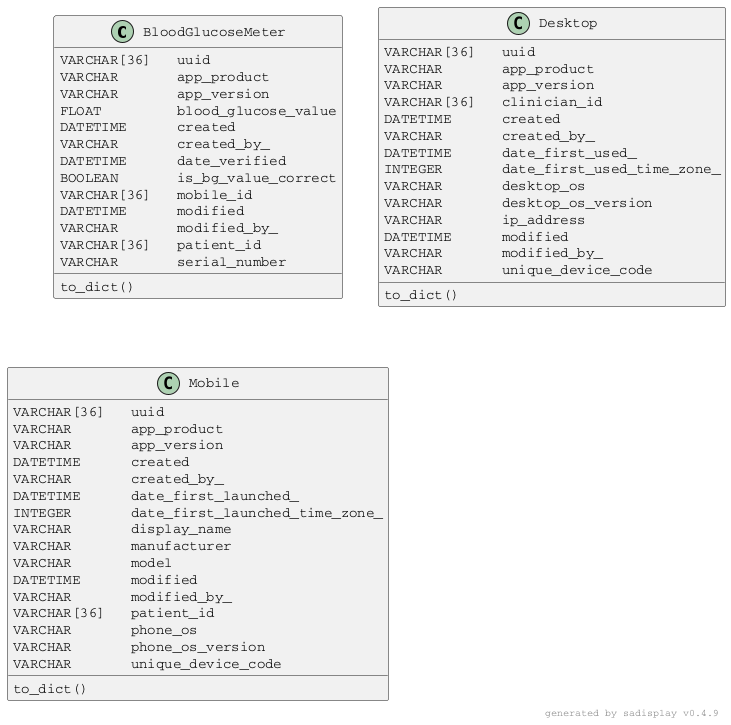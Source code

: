 @startuml

skinparam defaultFontName Courier

Class BloodGlucoseMeter {
    VARCHAR[36] ★ uuid               
    VARCHAR     ⚪ app_product        
    VARCHAR     ⚪ app_version        
    FLOAT       ⚪ blood_glucose_value
    DATETIME    ⚪ created            
    VARCHAR     ⚪ created_by_        
    DATETIME    ⚪ date_verified      
    BOOLEAN     ⚪ is_bg_value_correct
    VARCHAR[36] ⚪ mobile_id          
    DATETIME    ⚪ modified           
    VARCHAR     ⚪ modified_by_       
    VARCHAR[36] ⚪ patient_id         
    VARCHAR     ⚪ serial_number      
    to_dict()                        
}

Class Desktop {
    VARCHAR[36] ★ uuid                      
    VARCHAR     ⚪ app_product               
    VARCHAR     ⚪ app_version               
    VARCHAR[36] ⚪ clinician_id              
    DATETIME    ⚪ created                   
    VARCHAR     ⚪ created_by_               
    DATETIME    ⚪ date_first_used_          
    INTEGER     ⚪ date_first_used_time_zone_
    VARCHAR     ⚪ desktop_os                
    VARCHAR     ⚪ desktop_os_version        
    VARCHAR     ⚪ ip_address                
    DATETIME    ⚪ modified                  
    VARCHAR     ⚪ modified_by_              
    VARCHAR     ⚪ unique_device_code        
    to_dict()                               
}

Class Mobile {
    VARCHAR[36] ★ uuid                          
    VARCHAR     ⚪ app_product                   
    VARCHAR     ⚪ app_version                   
    DATETIME    ⚪ created                       
    VARCHAR     ⚪ created_by_                   
    DATETIME    ⚪ date_first_launched_          
    INTEGER     ⚪ date_first_launched_time_zone_
    VARCHAR     ⚪ display_name                  
    VARCHAR     ⚪ manufacturer                  
    VARCHAR     ⚪ model                         
    DATETIME    ⚪ modified                      
    VARCHAR     ⚪ modified_by_                  
    VARCHAR[36] ⚪ patient_id                    
    VARCHAR     ⚪ phone_os                      
    VARCHAR     ⚪ phone_os_version              
    VARCHAR     ⚪ unique_device_code            
    to_dict()                                   
}

right footer generated by sadisplay v0.4.9

@enduml

